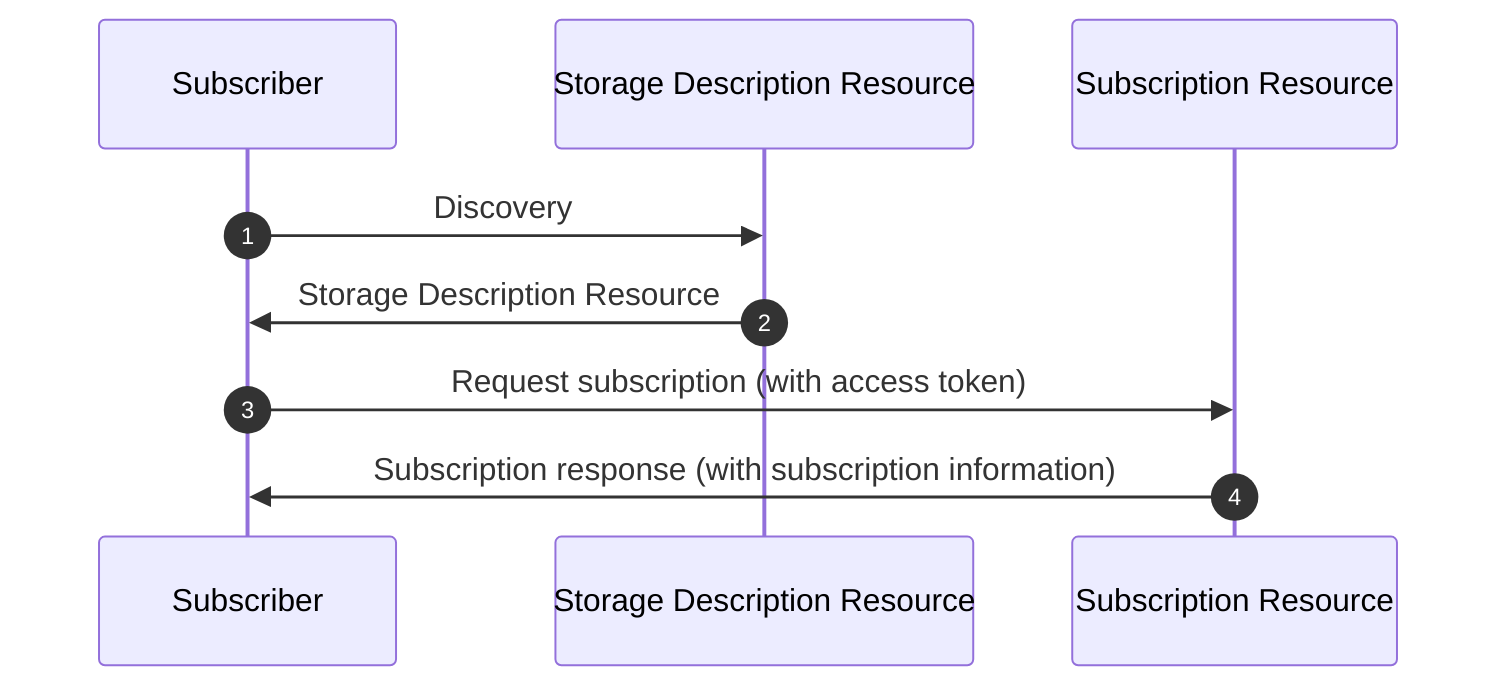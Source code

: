 sequenceDiagram
  autonumber
  participant Subscriber
  participant Storage Description Resource
  participant Subscription Resource

  Subscriber ->> Storage Description Resource: Discovery
  Storage Description Resource ->> Subscriber: Storage Description Resource
  Subscriber ->> Subscription Resource: Request subscription (with access token)
  Subscription Resource ->> Subscriber: Subscription response (with subscription information)